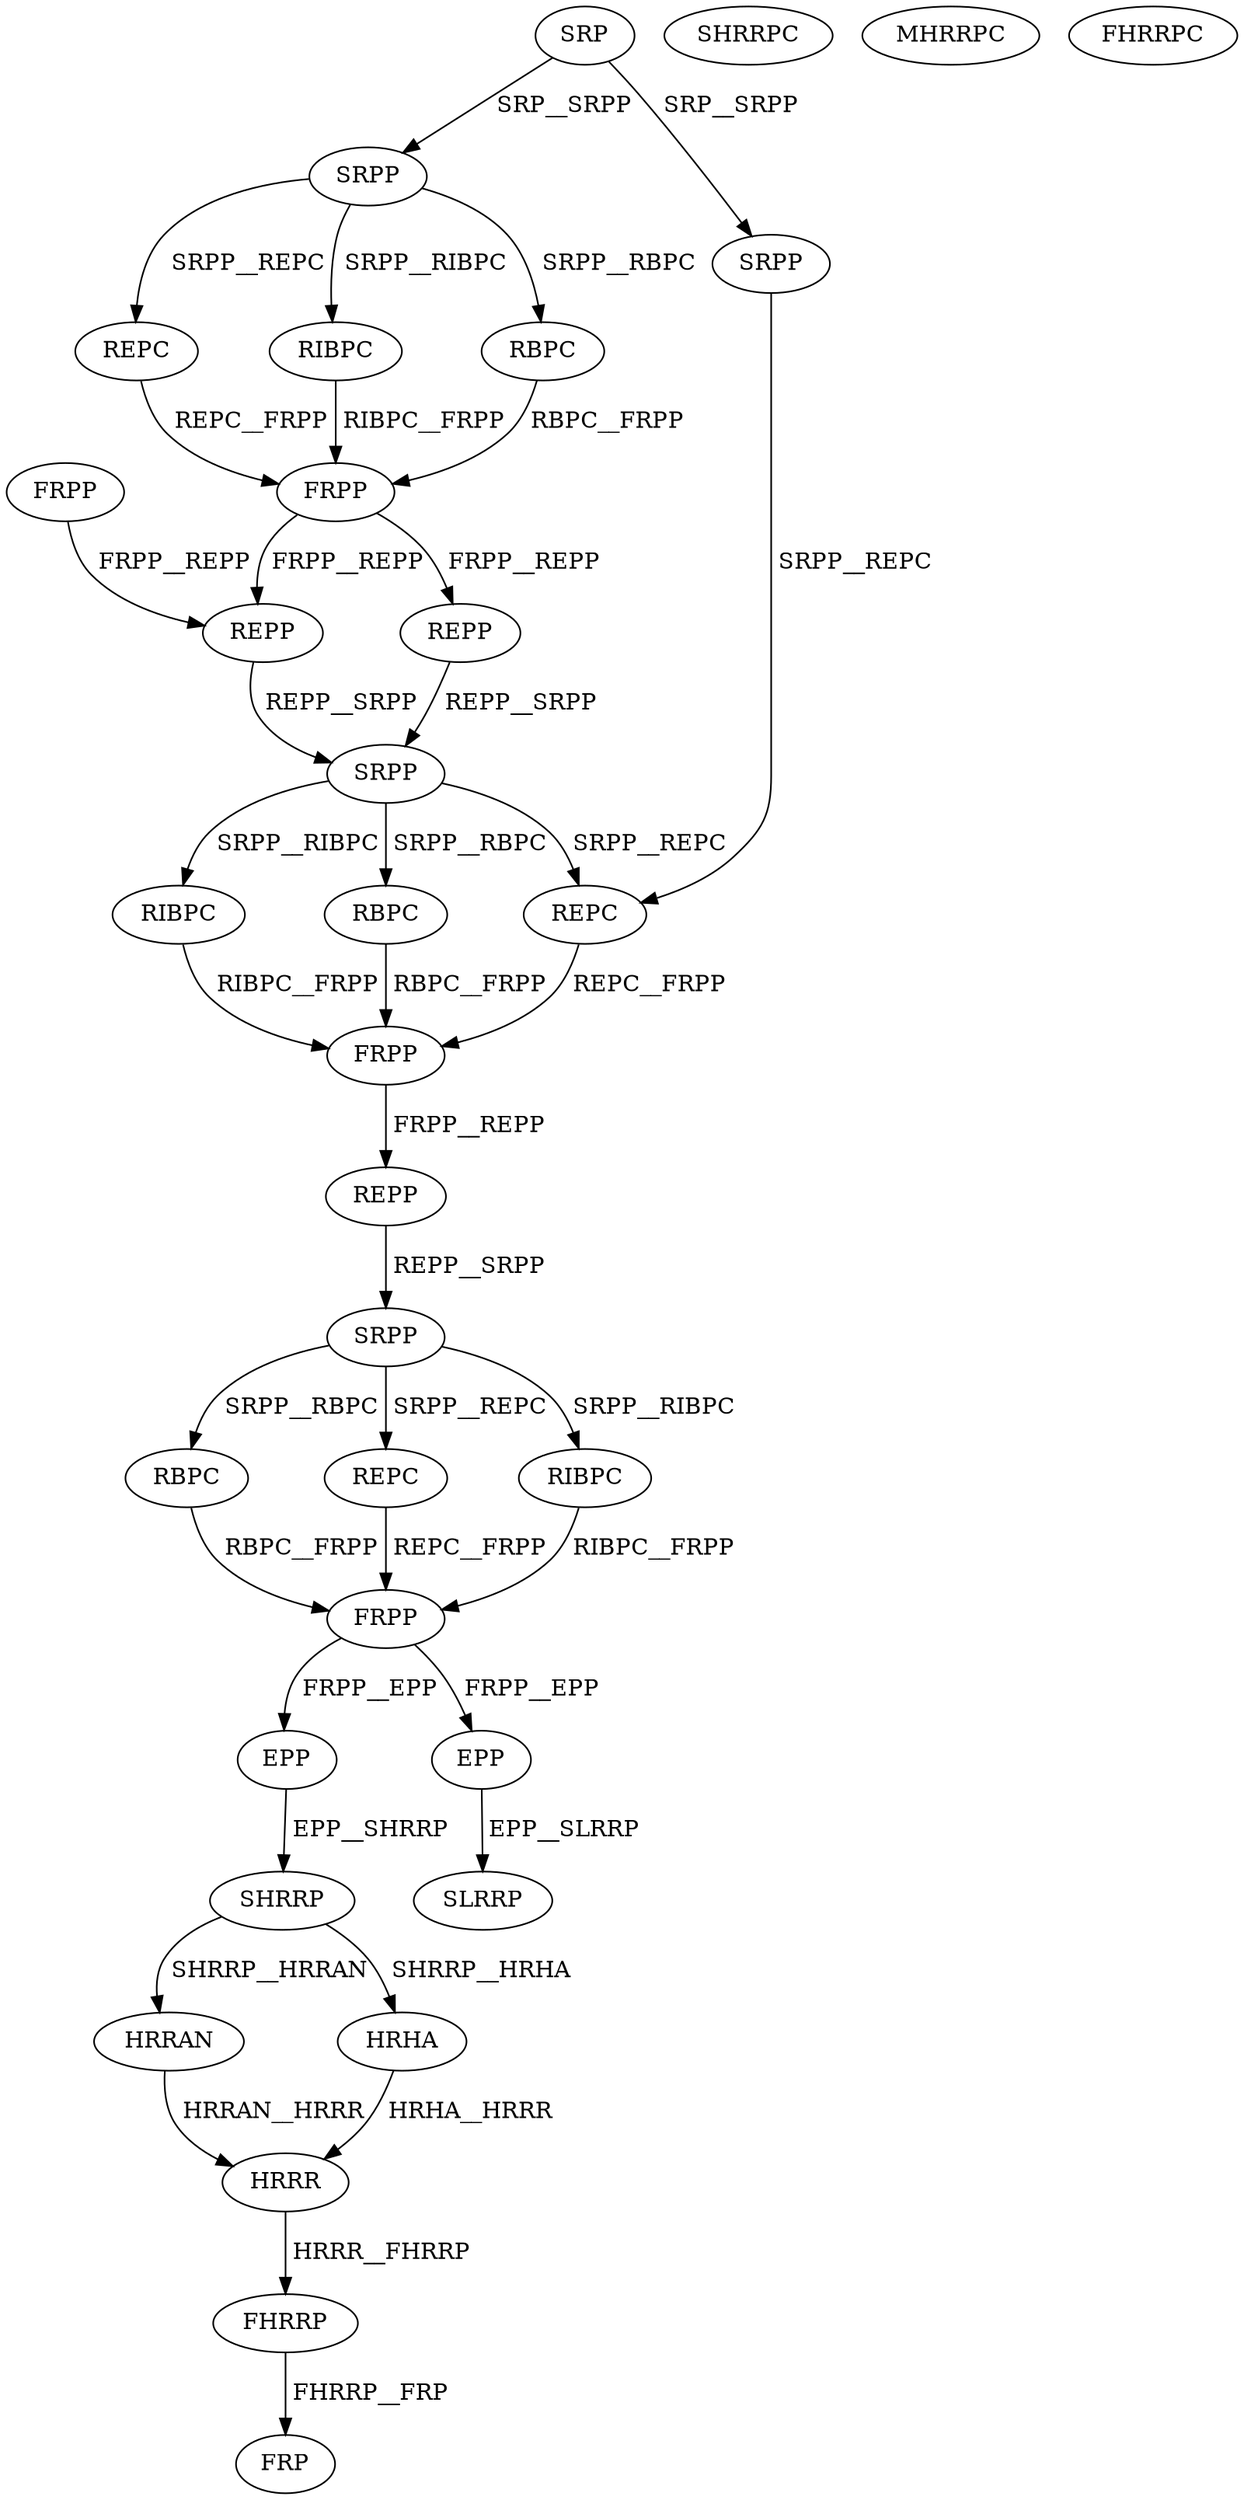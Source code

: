 digraph G { 
1 [label="SRP",color=black,fontcolor=black];
2 [label="SRPP",color=black,fontcolor=black];
3 [label="FRPP",color=black,fontcolor=black];
4 [label="RIBPC",color=black,fontcolor=black];
5 [label="RBPC",color=black,fontcolor=black];
6 [label="REPC",color=black,fontcolor=black];
7 [label="FRPP",color=black,fontcolor=black];
8 [label="SRPP",color=black,fontcolor=black];
9 [label="REPP",color=black,fontcolor=black];
10 [label="REPP",color=black,fontcolor=black];
11 [label="SRPP",color=black,fontcolor=black];
12 [label="REPC",color=black,fontcolor=black];
13 [label="RIBPC",color=black,fontcolor=black];
14 [label="RBPC",color=black,fontcolor=black];
15 [label="FRPP",color=black,fontcolor=black];
16 [label="REPP",color=black,fontcolor=black];
17 [label="SRPP",color=black,fontcolor=black];
18 [label="RBPC",color=black,fontcolor=black];
19 [label="REPC",color=black,fontcolor=black];
20 [label="RIBPC",color=black,fontcolor=black];
21 [label="FRPP",color=black,fontcolor=black];
22 [label="EPP",color=black,fontcolor=black];
23 [label="SHRRP",color=black,fontcolor=black];
24 [label="HRRAN",color=black,fontcolor=black];
25 [label="HRHA",color=black,fontcolor=black];
26 [label="SHRRPC",color=black,fontcolor=black];
27 [label="MHRRPC",color=black,fontcolor=black];
28 [label="FHRRPC",color=black,fontcolor=black];
29 [label="HRRR",color=black,fontcolor=black];
30 [label="FHRRP",color=black,fontcolor=black];
31 [label="FRP",color=black,fontcolor=black];
32 [label="EPP",color=black,fontcolor=black];
33 [label="SLRRP",color=black,fontcolor=black];
1->2[label=" SRP__SRPP",color=black,fontcolor=black];
1->8[label=" SRP__SRPP",color=black,fontcolor=black];
2->4[label=" SRPP__RIBPC",color=black,fontcolor=black];
2->5[label=" SRPP__RBPC",color=black,fontcolor=black];
2->6[label=" SRPP__REPC",color=black,fontcolor=black];
3->9[label=" FRPP__REPP",color=black,fontcolor=black];
4->7[label=" RIBPC__FRPP",color=black,fontcolor=black];
5->7[label=" RBPC__FRPP",color=black,fontcolor=black];
6->7[label=" REPC__FRPP",color=black,fontcolor=black];
7->9[label=" FRPP__REPP",color=black,fontcolor=black];
7->10[label=" FRPP__REPP",color=black,fontcolor=black];
8->12[label=" SRPP__REPC",color=black,fontcolor=black];
9->11[label=" REPP__SRPP",color=black,fontcolor=black];
10->11[label=" REPP__SRPP",color=black,fontcolor=black];
11->12[label=" SRPP__REPC",color=black,fontcolor=black];
11->13[label=" SRPP__RIBPC",color=black,fontcolor=black];
11->14[label=" SRPP__RBPC",color=black,fontcolor=black];
12->15[label=" REPC__FRPP",color=black,fontcolor=black];
13->15[label=" RIBPC__FRPP",color=black,fontcolor=black];
14->15[label=" RBPC__FRPP",color=black,fontcolor=black];
15->16[label=" FRPP__REPP",color=black,fontcolor=black];
16->17[label=" REPP__SRPP",color=black,fontcolor=black];
17->18[label=" SRPP__RBPC",color=black,fontcolor=black];
17->19[label=" SRPP__REPC",color=black,fontcolor=black];
17->20[label=" SRPP__RIBPC",color=black,fontcolor=black];
18->21[label=" RBPC__FRPP",color=black,fontcolor=black];
19->21[label=" REPC__FRPP",color=black,fontcolor=black];
20->21[label=" RIBPC__FRPP",color=black,fontcolor=black];
21->22[label=" FRPP__EPP",color=black,fontcolor=black];
21->32[label=" FRPP__EPP",color=black,fontcolor=black];
22->23[label=" EPP__SHRRP",color=black,fontcolor=black];
23->24[label=" SHRRP__HRRAN",color=black,fontcolor=black];
23->25[label=" SHRRP__HRHA",color=black,fontcolor=black];
24->29[label=" HRRAN__HRRR",color=black,fontcolor=black];
25->29[label=" HRHA__HRRR",color=black,fontcolor=black];
29->30[label=" HRRR__FHRRP",color=black,fontcolor=black];
30->31[label=" FHRRP__FRP",color=black,fontcolor=black];
32->33[label=" EPP__SLRRP",color=black,fontcolor=black];
}

